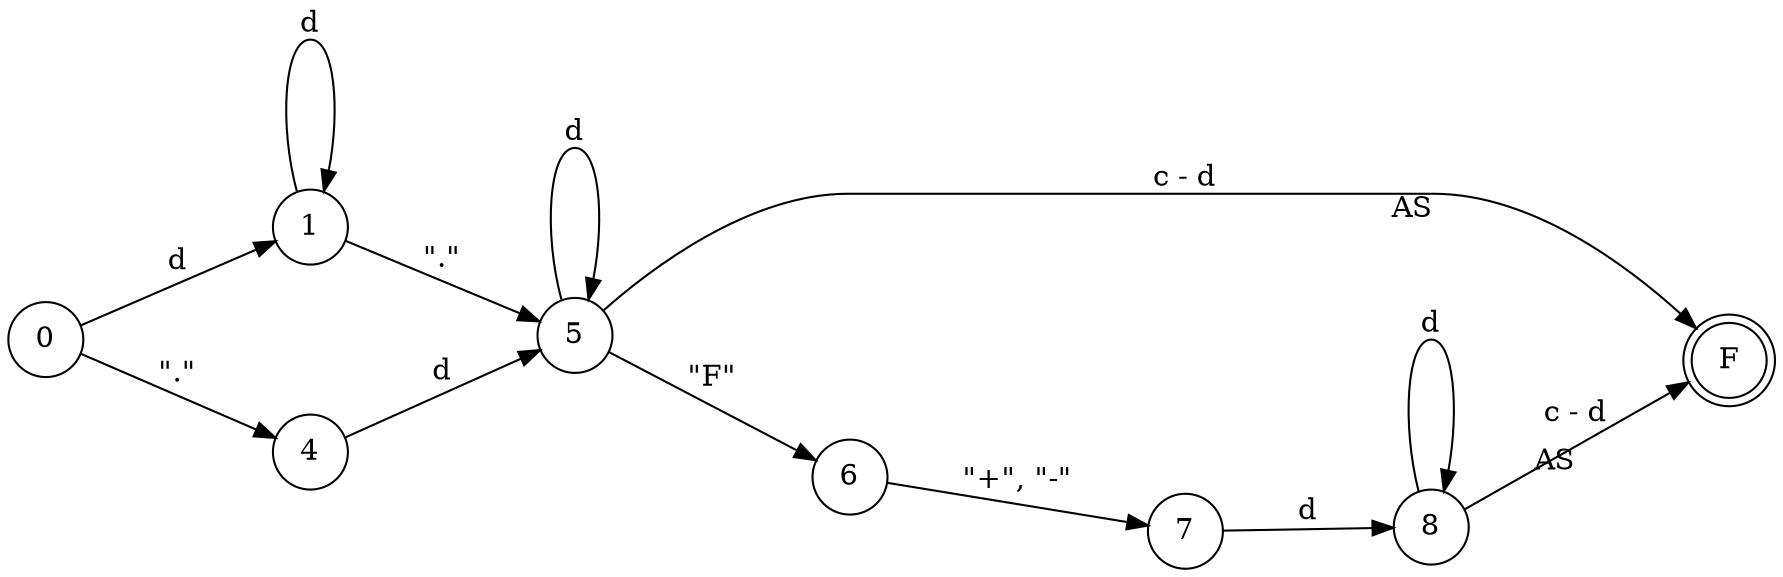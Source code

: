 digraph DFA {
    // Layout más libre y cuadrado
    splines = true;
    overlap = false;
    nodesep = 1;
    ranksep = 1;
    rankdir = LR;
    
    // Estados normales.
    node [shape = circle;];
    
    // Estado de aceptación.
    F [shape = doublecircle;];
    
    0 -> 1 [label = "d";];
    0 -> 4 [label = "\".\"";];
    1 -> 1 [label = "d";];
    1 -> 5 [label = "\".\"";];
    4 -> 5 [label = "d";];
    5 -> 5 [label = "d";];
    5 -> F [label = "c - d"; xlabel = "AS";];
    5 -> 6 [label = "\"F\"";];
    6 -> 7 [label = "\"+\", \"-\"";];
    7 -> 8 [label = "d";];
    8 -> 8 [label = "d";];
    8 -> F [label = "c - d"; xlabel = "AS";];
}